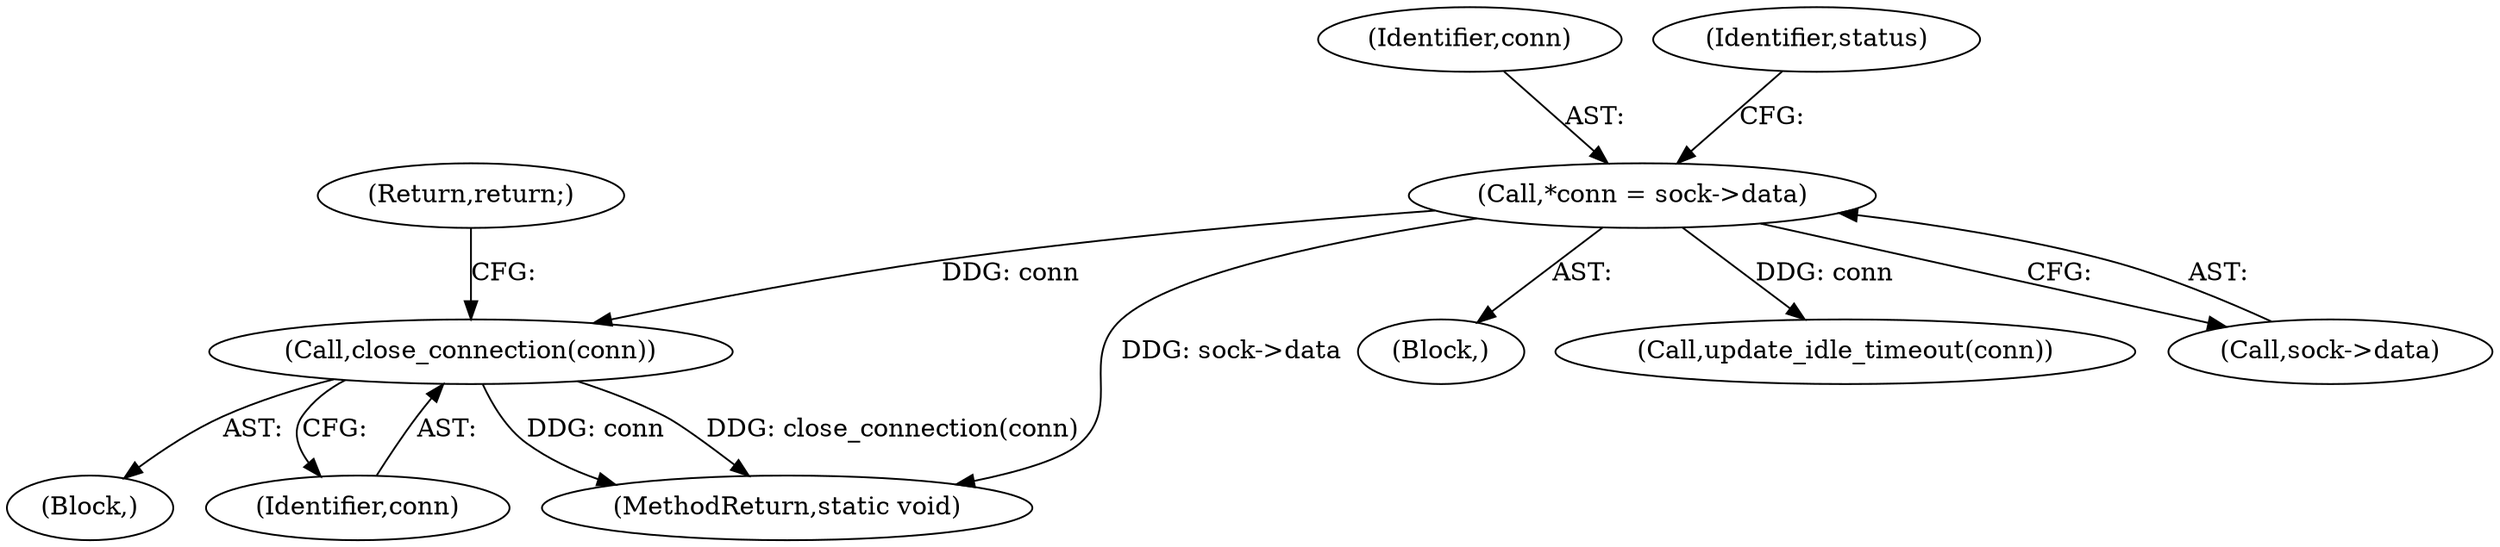 digraph "0_h2o_1c0808d580da09fdec5a9a74ff09e103ea058dd4_0@API" {
"1000120" [label="(Call,close_connection(conn))"];
"1000106" [label="(Call,*conn = sock->data)"];
"1000115" [label="(Block,)"];
"1000104" [label="(Block,)"];
"1000107" [label="(Identifier,conn)"];
"1000113" [label="(Identifier,status)"];
"1000120" [label="(Call,close_connection(conn))"];
"1000123" [label="(Call,update_idle_timeout(conn))"];
"1000122" [label="(Return,return;)"];
"1000106" [label="(Call,*conn = sock->data)"];
"1000121" [label="(Identifier,conn)"];
"1000149" [label="(MethodReturn,static void)"];
"1000108" [label="(Call,sock->data)"];
"1000120" -> "1000115"  [label="AST: "];
"1000120" -> "1000121"  [label="CFG: "];
"1000121" -> "1000120"  [label="AST: "];
"1000122" -> "1000120"  [label="CFG: "];
"1000120" -> "1000149"  [label="DDG: conn"];
"1000120" -> "1000149"  [label="DDG: close_connection(conn)"];
"1000106" -> "1000120"  [label="DDG: conn"];
"1000106" -> "1000104"  [label="AST: "];
"1000106" -> "1000108"  [label="CFG: "];
"1000107" -> "1000106"  [label="AST: "];
"1000108" -> "1000106"  [label="AST: "];
"1000113" -> "1000106"  [label="CFG: "];
"1000106" -> "1000149"  [label="DDG: sock->data"];
"1000106" -> "1000123"  [label="DDG: conn"];
}
